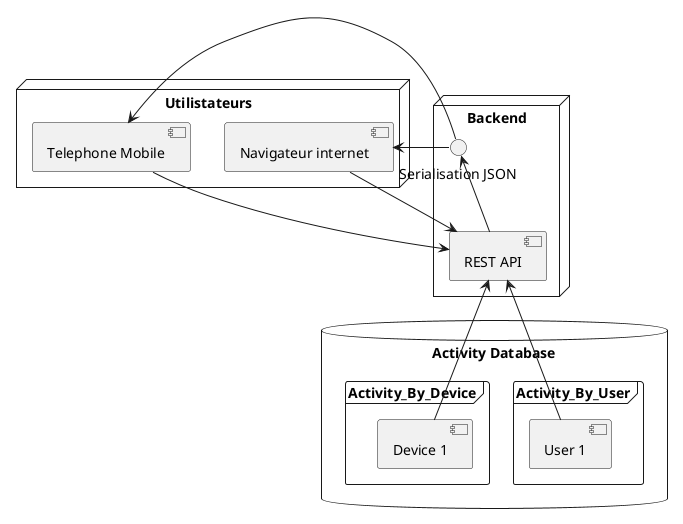 @startuml
database "Activity Database" {
  frame "Activity_By_User" {
    [User 1]
  }
  frame "Activity_By_Device" {
    [Device 1]
  }
}

node "Backend" {
  () "Serialisation JSON" as JSON_interface
  JSON_interface <-- [REST API]
}

node "Utilistateurs" {
  [Navigateur internet] -> [REST API]
  [Telephone Mobile] -> [REST API]
  [Navigateur internet] <- JSON_interface
  [Telephone Mobile] <- JSON_interface

}

[REST API] <-- [User 1]
[REST API] <-- [Device 1]
@enduml
